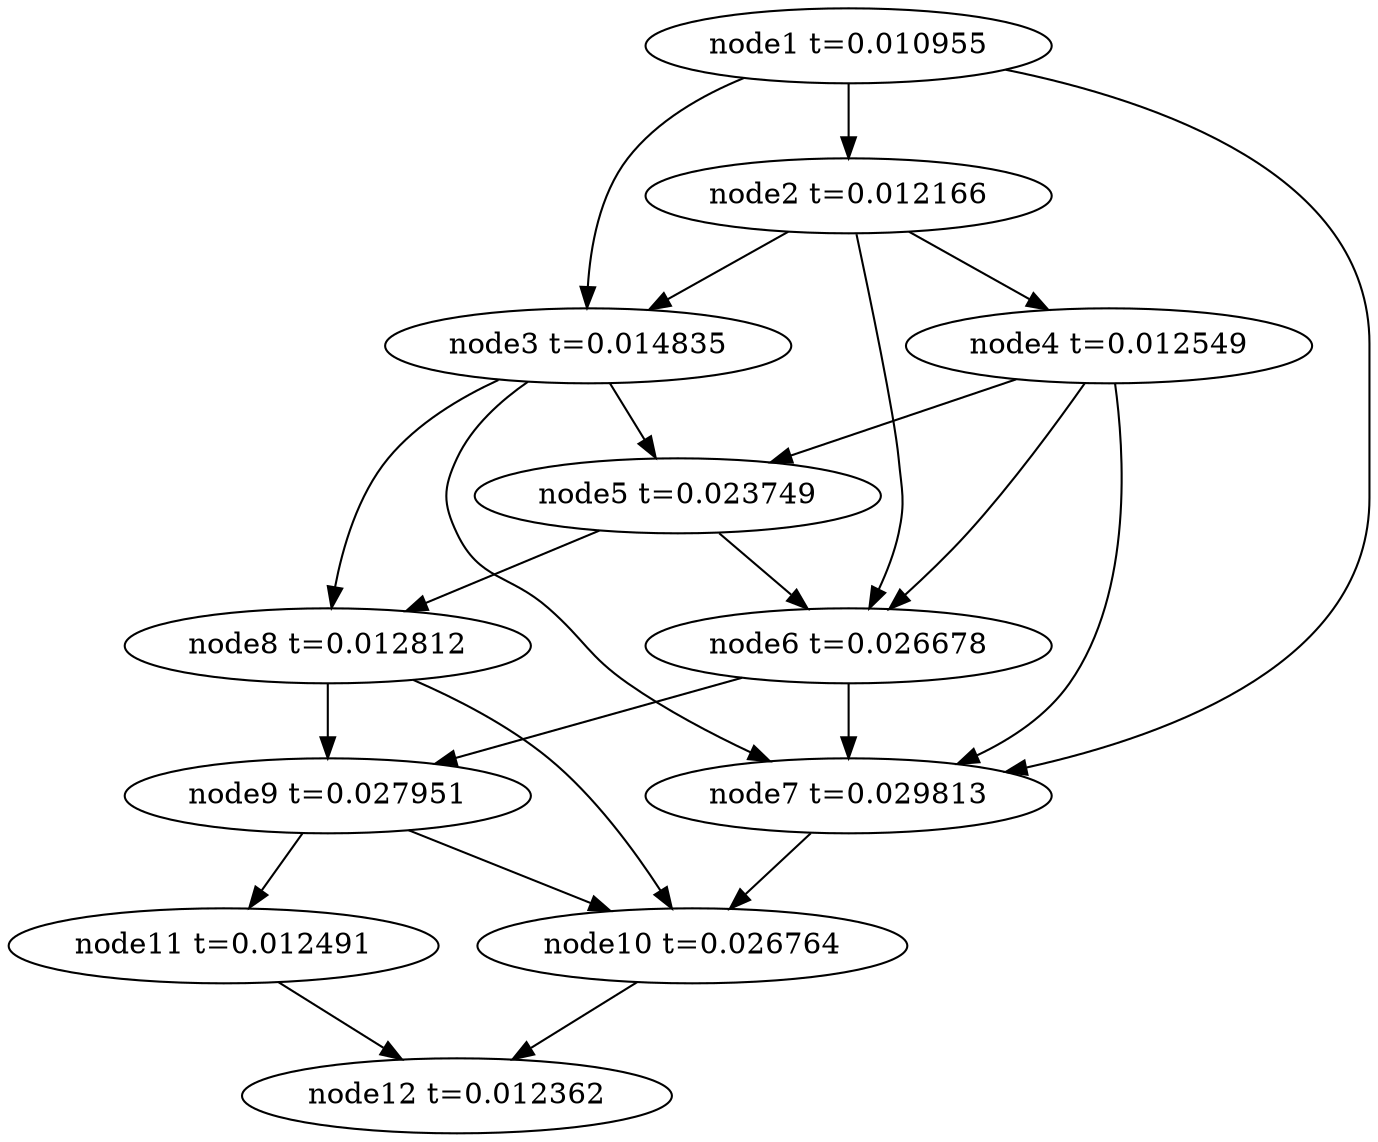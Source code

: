 digraph g{
	node12[label="node12 t=0.012362"]
	node11 -> node12
	node11[label="node11 t=0.012491"];
	node10 -> node12
	node10[label="node10 t=0.026764"];
	node9 -> node11
	node9 -> node10
	node9[label="node9 t=0.027951"];
	node8 -> node10
	node8 -> node9
	node8[label="node8 t=0.012812"];
	node7 -> node10
	node7[label="node7 t=0.029813"];
	node6 -> node9
	node6 -> node7
	node6[label="node6 t=0.026678"];
	node5 -> node8
	node5 -> node6
	node5[label="node5 t=0.023749"];
	node4 -> node7
	node4 -> node6
	node4 -> node5
	node4[label="node4 t=0.012549"];
	node3 -> node8
	node3 -> node7
	node3 -> node5
	node3[label="node3 t=0.014835"];
	node2 -> node6
	node2 -> node4
	node2 -> node3
	node2[label="node2 t=0.012166"];
	node1 -> node7
	node1 -> node3
	node1 -> node2
	node1[label="node1 t=0.010955"];
}
